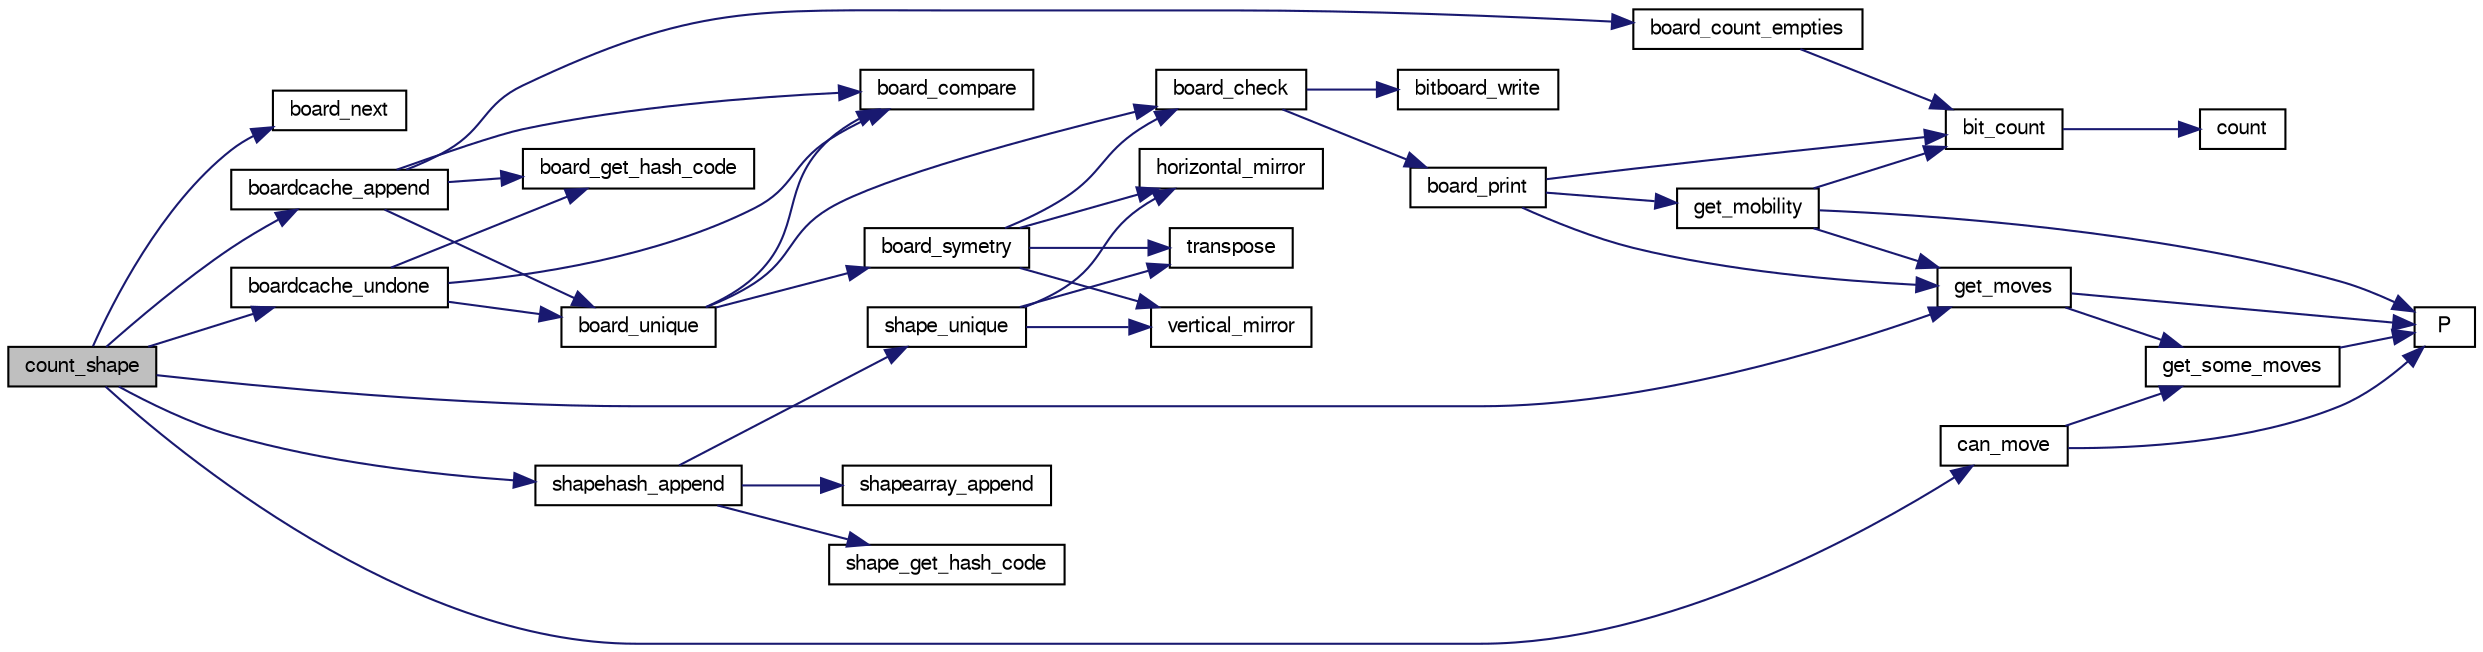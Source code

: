 digraph "count_shape"
{
 // LATEX_PDF_SIZE
  bgcolor="transparent";
  edge [fontname="FreeSans",fontsize="10",labelfontname="FreeSans",labelfontsize="10"];
  node [fontname="FreeSans",fontsize="10",shape=record];
  rankdir="LR";
  Node1 [label="count_shape",height=0.2,width=0.4,color="black", fillcolor="grey75", style="filled", fontcolor="black",tooltip="Recursively count shapes."];
  Node1 -> Node2 [color="midnightblue",fontsize="10",style="solid",fontname="FreeSans"];
  Node2 [label="board_next",height=0.2,width=0.4,color="black",URL="$board_8c.html#aa02d38e320edf6b9d695e2b1eed6c85f",tooltip="Compute a board resulting of a move played on a previous board."];
  Node1 -> Node3 [color="midnightblue",fontsize="10",style="solid",fontname="FreeSans"];
  Node3 [label="boardcache_append",height=0.2,width=0.4,color="black",URL="$perft_8c.html#ab89d904b22937c99cb208063ab0e80b1",tooltip=" "];
  Node3 -> Node4 [color="midnightblue",fontsize="10",style="solid",fontname="FreeSans"];
  Node4 [label="board_compare",height=0.2,width=0.4,color="black",URL="$board_8c.html#a491a2e6d66c4c479a913292594db7b01",tooltip="Compare two board."];
  Node3 -> Node5 [color="midnightblue",fontsize="10",style="solid",fontname="FreeSans"];
  Node5 [label="board_count_empties",height=0.2,width=0.4,color="black",URL="$board_8c.html#a35de0f1560f069cd442105c319df2c15",tooltip="Check if the game is over."];
  Node5 -> Node6 [color="midnightblue",fontsize="10",style="solid",fontname="FreeSans"];
  Node6 [label="bit_count",height=0.2,width=0.4,color="black",URL="$bit_8c.html#a830fec0a90989da1f1900ff609b92167",tooltip="Count the number of bits set to one in an unsigned long long."];
  Node6 -> Node7 [color="midnightblue",fontsize="10",style="solid",fontname="FreeSans"];
  Node7 [label="count",height=0.2,width=0.4,color="black",URL="$generate__flip_8c.html#a1a1d6a2cdbded5c35040f6555e948770",tooltip=" "];
  Node3 -> Node8 [color="midnightblue",fontsize="10",style="solid",fontname="FreeSans"];
  Node8 [label="board_get_hash_code",height=0.2,width=0.4,color="black",URL="$board_8c.html#a0e6cff6e714bcb714e2b9b2d7b9fbec6",tooltip="Compute a hash code."];
  Node3 -> Node9 [color="midnightblue",fontsize="10",style="solid",fontname="FreeSans"];
  Node9 [label="board_unique",height=0.2,width=0.4,color="black",URL="$board_8c.html#a66911c3a003f5fb27a87503b5bb04f6d",tooltip="unique board"];
  Node9 -> Node10 [color="midnightblue",fontsize="10",style="solid",fontname="FreeSans"];
  Node10 [label="board_check",height=0.2,width=0.4,color="black",URL="$board_8c.html#a849436f17b60e89ed91f8e5013ed9d04",tooltip="Check board consistency."];
  Node10 -> Node11 [color="midnightblue",fontsize="10",style="solid",fontname="FreeSans"];
  Node11 [label="bitboard_write",height=0.2,width=0.4,color="black",URL="$bit_8c.html#a519b18f67de9b8edbd98f687a13b45f5",tooltip="Print an unsigned long long as a board."];
  Node10 -> Node12 [color="midnightblue",fontsize="10",style="solid",fontname="FreeSans"];
  Node12 [label="board_print",height=0.2,width=0.4,color="black",URL="$board_8c.html#a27ccb92684d9e7194eeb3bc34311ad55",tooltip="Print out the board."];
  Node12 -> Node6 [color="midnightblue",fontsize="10",style="solid",fontname="FreeSans"];
  Node12 -> Node13 [color="midnightblue",fontsize="10",style="solid",fontname="FreeSans"];
  Node13 [label="get_mobility",height=0.2,width=0.4,color="black",URL="$board_8c.html#a7509639c4e49c56fe83b3d978580ed42",tooltip="Count legal moves."];
  Node13 -> Node6 [color="midnightblue",fontsize="10",style="solid",fontname="FreeSans"];
  Node13 -> Node14 [color="midnightblue",fontsize="10",style="solid",fontname="FreeSans"];
  Node14 [label="get_moves",height=0.2,width=0.4,color="black",URL="$board_8c.html#a7610dc936a6aea22b3c5e162f722a7a1",tooltip="Get legal moves."];
  Node14 -> Node15 [color="midnightblue",fontsize="10",style="solid",fontname="FreeSans"];
  Node15 [label="get_some_moves",height=0.2,width=0.4,color="black",URL="$board_8c.html#a5db071e3e4d26a0b7d6425bb6333dd7f",tooltip="Get a part of the moves."];
  Node15 -> Node16 [color="midnightblue",fontsize="10",style="solid",fontname="FreeSans"];
  Node16 [label="P",height=0.2,width=0.4,color="black",URL="$generate__flip_8c.html#a11481f01e169aee1117c83a352c22222",tooltip=" "];
  Node14 -> Node16 [color="midnightblue",fontsize="10",style="solid",fontname="FreeSans"];
  Node13 -> Node16 [color="midnightblue",fontsize="10",style="solid",fontname="FreeSans"];
  Node12 -> Node14 [color="midnightblue",fontsize="10",style="solid",fontname="FreeSans"];
  Node9 -> Node4 [color="midnightblue",fontsize="10",style="solid",fontname="FreeSans"];
  Node9 -> Node17 [color="midnightblue",fontsize="10",style="solid",fontname="FreeSans"];
  Node17 [label="board_symetry",height=0.2,width=0.4,color="black",URL="$board_8c.html#aefe9a86ea799322c9c9da6255ebb9d29",tooltip="symetric board"];
  Node17 -> Node10 [color="midnightblue",fontsize="10",style="solid",fontname="FreeSans"];
  Node17 -> Node18 [color="midnightblue",fontsize="10",style="solid",fontname="FreeSans"];
  Node18 [label="horizontal_mirror",height=0.2,width=0.4,color="black",URL="$bit_8c.html#a7826d84dcc6e19830bf93448eee22f4c",tooltip="Mirror the unsigned long long (exchange the line 1 - 8, 2 - 7, 3 - 6 & 4 - 5)."];
  Node17 -> Node19 [color="midnightblue",fontsize="10",style="solid",fontname="FreeSans"];
  Node19 [label="transpose",height=0.2,width=0.4,color="black",URL="$bit_8c.html#a62b47100450786b2738045b2f8aeebb3",tooltip="Transpose the unsigned long long (symetry % A1-H8 diagonal)."];
  Node17 -> Node20 [color="midnightblue",fontsize="10",style="solid",fontname="FreeSans"];
  Node20 [label="vertical_mirror",height=0.2,width=0.4,color="black",URL="$bit_8c.html#a896c459f1b772f5f4da4e72a0953330b",tooltip="Mirror the unsigned long long (exchange the lines A - H, B - G, C - F & D - E.)."];
  Node1 -> Node21 [color="midnightblue",fontsize="10",style="solid",fontname="FreeSans"];
  Node21 [label="boardcache_undone",height=0.2,width=0.4,color="black",URL="$perft_8c.html#a5b192fc464ce0ce293410aae2c75a9c7",tooltip="Append a shape to the hash table."];
  Node21 -> Node4 [color="midnightblue",fontsize="10",style="solid",fontname="FreeSans"];
  Node21 -> Node8 [color="midnightblue",fontsize="10",style="solid",fontname="FreeSans"];
  Node21 -> Node9 [color="midnightblue",fontsize="10",style="solid",fontname="FreeSans"];
  Node1 -> Node22 [color="midnightblue",fontsize="10",style="solid",fontname="FreeSans"];
  Node22 [label="can_move",height=0.2,width=0.4,color="black",URL="$board_8c.html#ae1a532d6eaa0e55357d0f4b9cd659b88",tooltip="Check if a player can move."];
  Node22 -> Node15 [color="midnightblue",fontsize="10",style="solid",fontname="FreeSans"];
  Node22 -> Node16 [color="midnightblue",fontsize="10",style="solid",fontname="FreeSans"];
  Node1 -> Node14 [color="midnightblue",fontsize="10",style="solid",fontname="FreeSans"];
  Node1 -> Node23 [color="midnightblue",fontsize="10",style="solid",fontname="FreeSans"];
  Node23 [label="shapehash_append",height=0.2,width=0.4,color="black",URL="$perft_8c.html#aa9ccb76452b0e66397a5945782126ba8",tooltip="Append a shape to the hash table."];
  Node23 -> Node24 [color="midnightblue",fontsize="10",style="solid",fontname="FreeSans"];
  Node24 [label="shape_get_hash_code",height=0.2,width=0.4,color="black",URL="$perft_8c.html#af14ba86d0c8c1c9596b884822b81f50c",tooltip="Compute a hash code."];
  Node23 -> Node25 [color="midnightblue",fontsize="10",style="solid",fontname="FreeSans"];
  Node25 [label="shape_unique",height=0.2,width=0.4,color="black",URL="$perft_8c.html#a3d95b352f91770d4eeb0330f57716103",tooltip="unique shape."];
  Node25 -> Node18 [color="midnightblue",fontsize="10",style="solid",fontname="FreeSans"];
  Node25 -> Node19 [color="midnightblue",fontsize="10",style="solid",fontname="FreeSans"];
  Node25 -> Node20 [color="midnightblue",fontsize="10",style="solid",fontname="FreeSans"];
  Node23 -> Node26 [color="midnightblue",fontsize="10",style="solid",fontname="FreeSans"];
  Node26 [label="shapearray_append",height=0.2,width=0.4,color="black",URL="$perft_8c.html#ad3aedea4b4ff00a6000d6a431f649c6e",tooltip="Append a shape into the array."];
}
